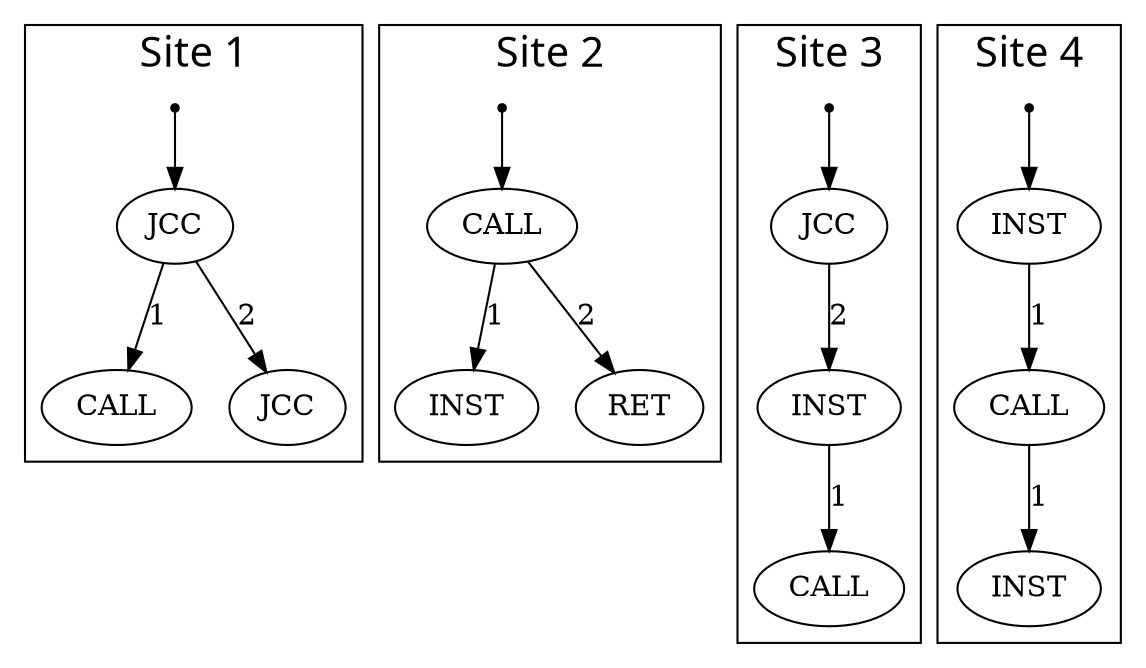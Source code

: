digraph G{
fontname=cmr10;
"1_0" [shape=point]
"1_1" [label="JCC"]
"1_2" [label="CALL"]
"1_3" [label="JCC"]

"2_0" [shape=point]
"2_1" [label="CALL"]
"2_2" [label="INST"]
"2_3" [label="RET"]

"3_0" [shape=point]
"3_1" [label="JCC"]
"3_2" [label="INST"]
"3_3" [label="CALL"]

"4_0" [shape=point]
"4_1" [label="INST"]
"4_2" [label="CALL"]
"4_3" [label="INST"]

"1_0" -> "1_1"
"1_1" -> "1_2" [label="1"]
"1_1" -> "1_3" [label="2"]

"2_0" -> "2_1"
"2_1" -> "2_2" [label="1"]
"2_1" -> "2_3" [label="2"]

"3_0" -> "3_1"
"3_1" -> "3_2" [label="2"]
"3_2" -> "3_3" [label="1"]

"4_0" -> "4_1"
"4_1" -> "4_2" [label="1"]
"4_2" -> "4_3" [label="1"]
subgraph cluster1 { 
fontsize=20;
label="Site 1"
"1_0"
"1_1"
"1_2"
"1_3"
} 
subgraph cluster2 { 
fontsize=20;
label="Site 2"
"2_0"
"2_1"
"2_2"
"2_3"
} 
subgraph cluster3 { 
fontsize=20;
label="Site 3"
"3_0"
"3_1"
"3_2"
"3_3"
} 
subgraph cluster4 { 
fontsize=20;
label="Site 4"
"4_0"
"4_1"
"4_2"
"4_3"
} 
}
